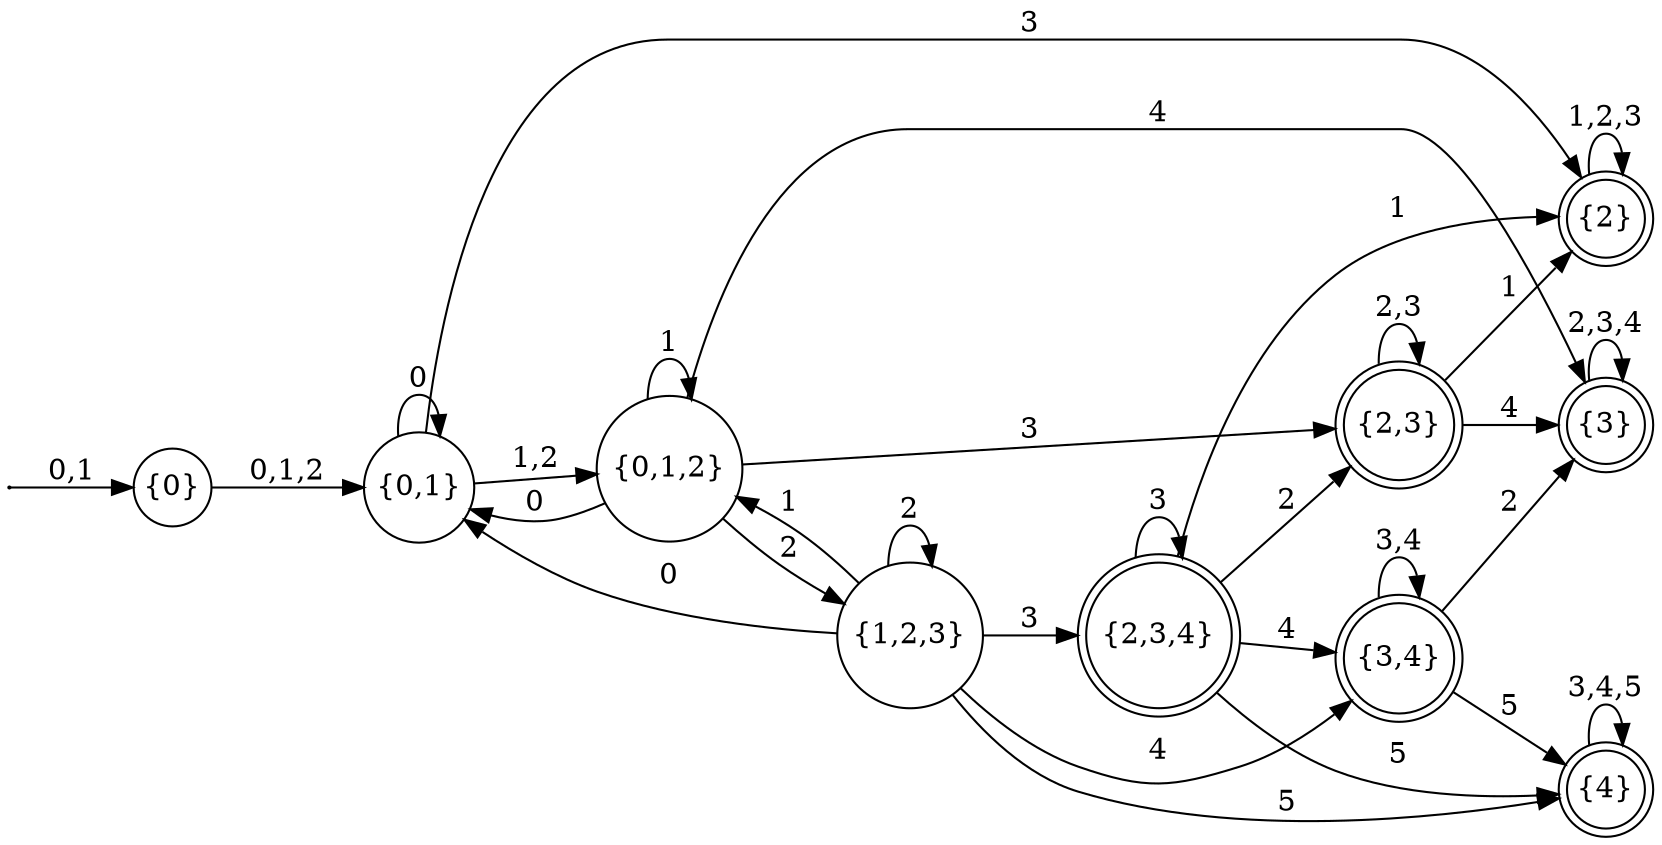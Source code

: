 digraph DFA {
	rankdir = LR
	node [shape="circle"]
        0 [label="{0}" margin="0.03"]
        1 [label="{0,1}" margin="0.03"]
	2 [shape="doublecircle", label="{2}", margin="0.03"]
        3 [label="{0,1,2}", margin="0.03"]
	4 [shape="doublecircle", label="{3}", margin="0.03"]
	5 [shape="doublecircle", label="{2,3}", margin="0.03"]
        6 [label="{1,2,3}", margin="0.03"]
	7 [shape="doublecircle", label="{4}", margin="0.03"]
	8 [shape="doublecircle", label="{3,4}", margin="0.03"]
	9 [shape="doublecircle", label="{2,3,4}", margin="0.03"]
	init0[label="" width="0.01"];
	init0 -> 0 [label="0,1"]
	0 -> 1 [label="0,1,2"]
	1 -> 3 [label="1,2"]
	1 -> 2 [label="3"]
	1 -> 1 [label="0"]
	2 -> 2 [label="1,2,3"]
	3 -> 3 [label="1"]
	3 -> 6 [label="2"]
	3 -> 5 [label="3"]
	3 -> 4 [label="4"]
	3 -> 1 [label="0"]
	4 -> 4 [label="2,3,4"]
	5 -> 2 [label="1"]
	5 -> 5 [label="2,3"]
	5 -> 4 [label="4"]
	6 -> 3 [label="1"]
	6 -> 6 [label="2"]
	6 -> 9 [label="3"]
	6 -> 8 [label="4"]
	6 -> 7 [label="5"]
	6 -> 1 [label="0"]
	7 -> 7 [label="3,4,5"]
	8 -> 4 [label="2"]
	8 -> 8 [label="3,4"]
	8 -> 7 [label="5"]
	9 -> 2 [label="1"]
	9 -> 5 [label="2"]
	9 -> 9 [label="3"]
	9 -> 8 [label="4"]
	9 -> 7 [label="5"]
}
